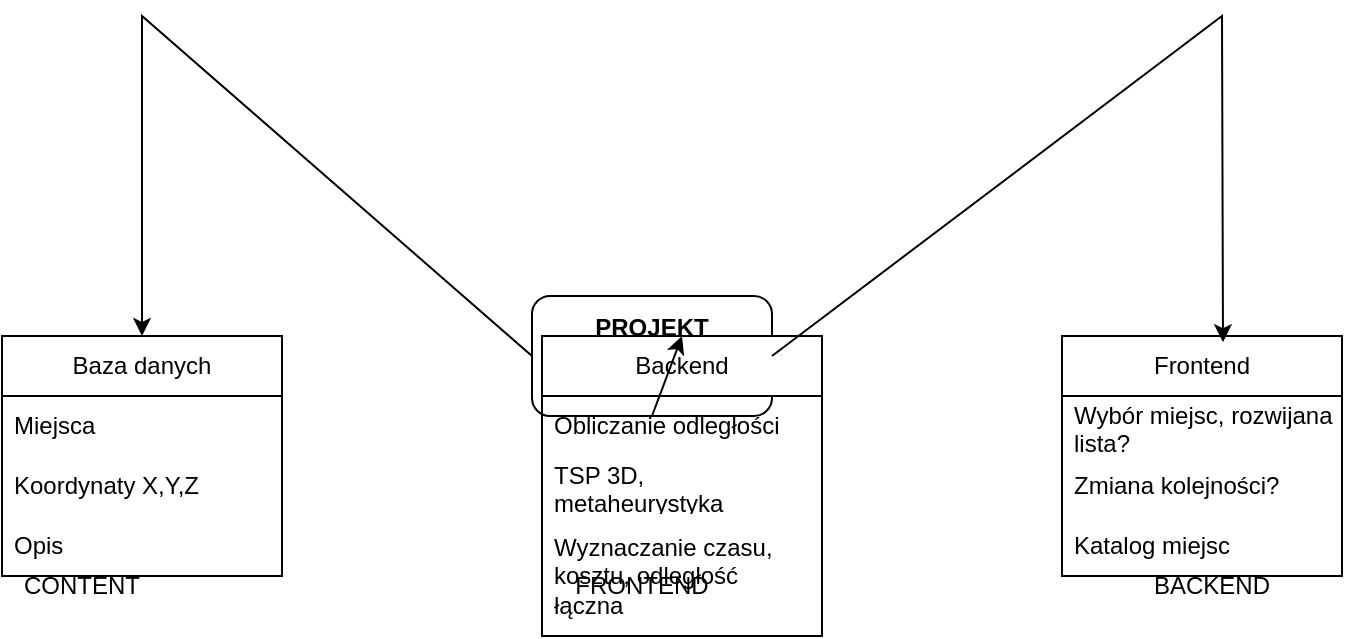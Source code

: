 <mxfile version="22.0.4" type="github">
  <diagram name="Page-1" id="CeLdqJuVmfWnxO7F7-HU">
    <mxGraphModel dx="934" dy="609" grid="1" gridSize="10" guides="1" tooltips="1" connect="1" arrows="1" fold="1" page="1" pageScale="1" pageWidth="850" pageHeight="1100" math="0" shadow="0">
      <root>
        <mxCell id="0" />
        <mxCell id="1" parent="0" />
        <mxCell id="gRFXIQvRJT9HWvVpxbt4-1" value="PROJEKT&lt;br&gt;SCORPIO&lt;br&gt;NASA SA23" style="rounded=1;whiteSpace=wrap;html=1;fontStyle=1" parent="1" vertex="1">
          <mxGeometry x="365" y="230" width="120" height="60" as="geometry" />
        </mxCell>
        <mxCell id="YB1WQG7mUbFabp3z918Y-5" value="Baza danych" style="swimlane;fontStyle=0;childLayout=stackLayout;horizontal=1;startSize=30;horizontalStack=0;resizeParent=1;resizeParentMax=0;resizeLast=0;collapsible=1;marginBottom=0;whiteSpace=wrap;html=1;" vertex="1" parent="1">
          <mxGeometry x="100" y="250" width="140" height="120" as="geometry" />
        </mxCell>
        <mxCell id="YB1WQG7mUbFabp3z918Y-6" value="Miejsca" style="text;strokeColor=none;fillColor=none;align=left;verticalAlign=middle;spacingLeft=4;spacingRight=4;overflow=hidden;points=[[0,0.5],[1,0.5]];portConstraint=eastwest;rotatable=0;whiteSpace=wrap;html=1;" vertex="1" parent="YB1WQG7mUbFabp3z918Y-5">
          <mxGeometry y="30" width="140" height="30" as="geometry" />
        </mxCell>
        <mxCell id="YB1WQG7mUbFabp3z918Y-7" value="Koordynaty X,Y,Z" style="text;strokeColor=none;fillColor=none;align=left;verticalAlign=middle;spacingLeft=4;spacingRight=4;overflow=hidden;points=[[0,0.5],[1,0.5]];portConstraint=eastwest;rotatable=0;whiteSpace=wrap;html=1;" vertex="1" parent="YB1WQG7mUbFabp3z918Y-5">
          <mxGeometry y="60" width="140" height="30" as="geometry" />
        </mxCell>
        <mxCell id="YB1WQG7mUbFabp3z918Y-8" value="Opis" style="text;strokeColor=none;fillColor=none;align=left;verticalAlign=middle;spacingLeft=4;spacingRight=4;overflow=hidden;points=[[0,0.5],[1,0.5]];portConstraint=eastwest;rotatable=0;whiteSpace=wrap;html=1;" vertex="1" parent="YB1WQG7mUbFabp3z918Y-5">
          <mxGeometry y="90" width="140" height="30" as="geometry" />
        </mxCell>
        <mxCell id="gRFXIQvRJT9HWvVpxbt4-4" value="FRONTEND" style="text;html=1;strokeColor=none;fillColor=none;align=center;verticalAlign=middle;whiteSpace=wrap;rounded=0;" vertex="1" parent="1">
          <mxGeometry x="390" y="360" width="60" height="30" as="geometry" />
        </mxCell>
        <mxCell id="YB1WQG7mUbFabp3z918Y-9" value="Backend" style="swimlane;fontStyle=0;childLayout=stackLayout;horizontal=1;startSize=30;horizontalStack=0;resizeParent=1;resizeParentMax=0;resizeLast=0;collapsible=1;marginBottom=0;whiteSpace=wrap;html=1;" vertex="1" parent="1">
          <mxGeometry x="370" y="250" width="140" height="150" as="geometry" />
        </mxCell>
        <mxCell id="YB1WQG7mUbFabp3z918Y-10" value="Obliczanie odległości" style="text;strokeColor=none;fillColor=none;align=left;verticalAlign=middle;spacingLeft=4;spacingRight=4;overflow=hidden;points=[[0,0.5],[1,0.5]];portConstraint=eastwest;rotatable=0;whiteSpace=wrap;html=1;" vertex="1" parent="YB1WQG7mUbFabp3z918Y-9">
          <mxGeometry y="30" width="140" height="30" as="geometry" />
        </mxCell>
        <mxCell id="YB1WQG7mUbFabp3z918Y-11" value="TSP 3D, metaheurystyka" style="text;strokeColor=none;fillColor=none;align=left;verticalAlign=middle;spacingLeft=4;spacingRight=4;overflow=hidden;points=[[0,0.5],[1,0.5]];portConstraint=eastwest;rotatable=0;whiteSpace=wrap;html=1;" vertex="1" parent="YB1WQG7mUbFabp3z918Y-9">
          <mxGeometry y="60" width="140" height="30" as="geometry" />
        </mxCell>
        <mxCell id="YB1WQG7mUbFabp3z918Y-12" value="Wyznaczanie czasu, kosztu, odległość łączna" style="text;strokeColor=none;fillColor=none;align=left;verticalAlign=middle;spacingLeft=4;spacingRight=4;overflow=hidden;points=[[0,0.5],[1,0.5]];portConstraint=eastwest;rotatable=0;whiteSpace=wrap;html=1;" vertex="1" parent="YB1WQG7mUbFabp3z918Y-9">
          <mxGeometry y="90" width="140" height="60" as="geometry" />
        </mxCell>
        <mxCell id="gRFXIQvRJT9HWvVpxbt4-5" value="BACKEND" style="text;html=1;strokeColor=none;fillColor=none;align=center;verticalAlign=middle;whiteSpace=wrap;rounded=0;" vertex="1" parent="1">
          <mxGeometry x="675" y="360" width="60" height="30" as="geometry" />
        </mxCell>
        <mxCell id="YB1WQG7mUbFabp3z918Y-13" value="Frontend" style="swimlane;fontStyle=0;childLayout=stackLayout;horizontal=1;startSize=30;horizontalStack=0;resizeParent=1;resizeParentMax=0;resizeLast=0;collapsible=1;marginBottom=0;whiteSpace=wrap;html=1;" vertex="1" parent="1">
          <mxGeometry x="630" y="250" width="140" height="120" as="geometry" />
        </mxCell>
        <mxCell id="YB1WQG7mUbFabp3z918Y-14" value="Wybór miejsc, rozwijana lista?" style="text;strokeColor=none;fillColor=none;align=left;verticalAlign=middle;spacingLeft=4;spacingRight=4;overflow=hidden;points=[[0,0.5],[1,0.5]];portConstraint=eastwest;rotatable=0;whiteSpace=wrap;html=1;" vertex="1" parent="YB1WQG7mUbFabp3z918Y-13">
          <mxGeometry y="30" width="140" height="30" as="geometry" />
        </mxCell>
        <mxCell id="YB1WQG7mUbFabp3z918Y-15" value="Zmiana kolejności?" style="text;strokeColor=none;fillColor=none;align=left;verticalAlign=middle;spacingLeft=4;spacingRight=4;overflow=hidden;points=[[0,0.5],[1,0.5]];portConstraint=eastwest;rotatable=0;whiteSpace=wrap;html=1;" vertex="1" parent="YB1WQG7mUbFabp3z918Y-13">
          <mxGeometry y="60" width="140" height="30" as="geometry" />
        </mxCell>
        <mxCell id="YB1WQG7mUbFabp3z918Y-16" value="Katalog miejsc" style="text;strokeColor=none;fillColor=none;align=left;verticalAlign=middle;spacingLeft=4;spacingRight=4;overflow=hidden;points=[[0,0.5],[1,0.5]];portConstraint=eastwest;rotatable=0;whiteSpace=wrap;html=1;" vertex="1" parent="YB1WQG7mUbFabp3z918Y-13">
          <mxGeometry y="90" width="140" height="30" as="geometry" />
        </mxCell>
        <mxCell id="gRFXIQvRJT9HWvVpxbt4-6" value="CONTENT" style="text;html=1;strokeColor=none;fillColor=none;align=center;verticalAlign=middle;whiteSpace=wrap;rounded=0;" vertex="1" parent="1">
          <mxGeometry x="110" y="360" width="60" height="30" as="geometry" />
        </mxCell>
        <mxCell id="YB1WQG7mUbFabp3z918Y-17" value="" style="endArrow=classic;html=1;rounded=0;exitX=0.5;exitY=1;exitDx=0;exitDy=0;" edge="1" parent="1" source="gRFXIQvRJT9HWvVpxbt4-1">
          <mxGeometry width="50" height="50" relative="1" as="geometry">
            <mxPoint x="400" y="350" as="sourcePoint" />
            <mxPoint x="440" y="250" as="targetPoint" />
          </mxGeometry>
        </mxCell>
        <mxCell id="YB1WQG7mUbFabp3z918Y-18" value="" style="endArrow=classic;html=1;rounded=0;exitX=0;exitY=0.5;exitDx=0;exitDy=0;entryX=0.5;entryY=0;entryDx=0;entryDy=0;" edge="1" parent="1" source="gRFXIQvRJT9HWvVpxbt4-1" target="YB1WQG7mUbFabp3z918Y-5">
          <mxGeometry width="50" height="50" relative="1" as="geometry">
            <mxPoint x="400" y="350" as="sourcePoint" />
            <mxPoint x="450" y="300" as="targetPoint" />
            <Array as="points">
              <mxPoint x="170" y="90" />
            </Array>
          </mxGeometry>
        </mxCell>
        <mxCell id="YB1WQG7mUbFabp3z918Y-20" value="" style="endArrow=classic;html=1;rounded=0;exitX=1;exitY=0.5;exitDx=0;exitDy=0;entryX=0.575;entryY=0.026;entryDx=0;entryDy=0;entryPerimeter=0;" edge="1" parent="1" source="gRFXIQvRJT9HWvVpxbt4-1" target="YB1WQG7mUbFabp3z918Y-13">
          <mxGeometry width="50" height="50" relative="1" as="geometry">
            <mxPoint x="400" y="350" as="sourcePoint" />
            <mxPoint x="450" y="300" as="targetPoint" />
            <Array as="points">
              <mxPoint x="710" y="90" />
            </Array>
          </mxGeometry>
        </mxCell>
      </root>
    </mxGraphModel>
  </diagram>
</mxfile>

